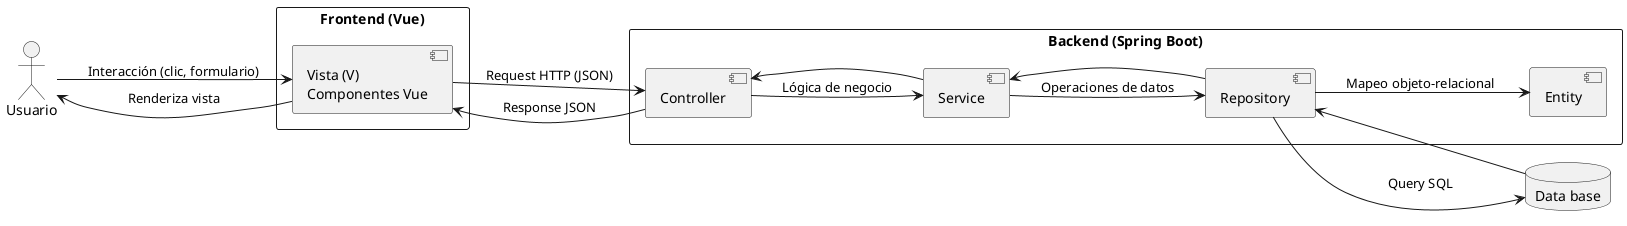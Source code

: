 @startuml
left to right direction
actor Usuario as user

rectangle "Frontend (Vue)" {
  component "Vista (V)\nComponentes Vue" as vue
}

rectangle "Backend (Spring Boot)" {
  component "Controller" as controller
  component "Service" as service
  component "Repository" as repository
  component "Entity" as entity
}

database "Data base" as db

' Flujo de interacción
user --> vue : Interacción (clic, formulario)
vue --> controller : Request HTTP (JSON)
controller --> service : Lógica de negocio
service --> repository : Operaciones de datos
repository --> entity : Mapeo objeto-relacional
repository --> db : Query SQL

' Respuesta hacia el usuario
db --> repository
repository --> service
service --> controller
controller --> vue : Response JSON
vue --> user : Renderiza vista
@enduml